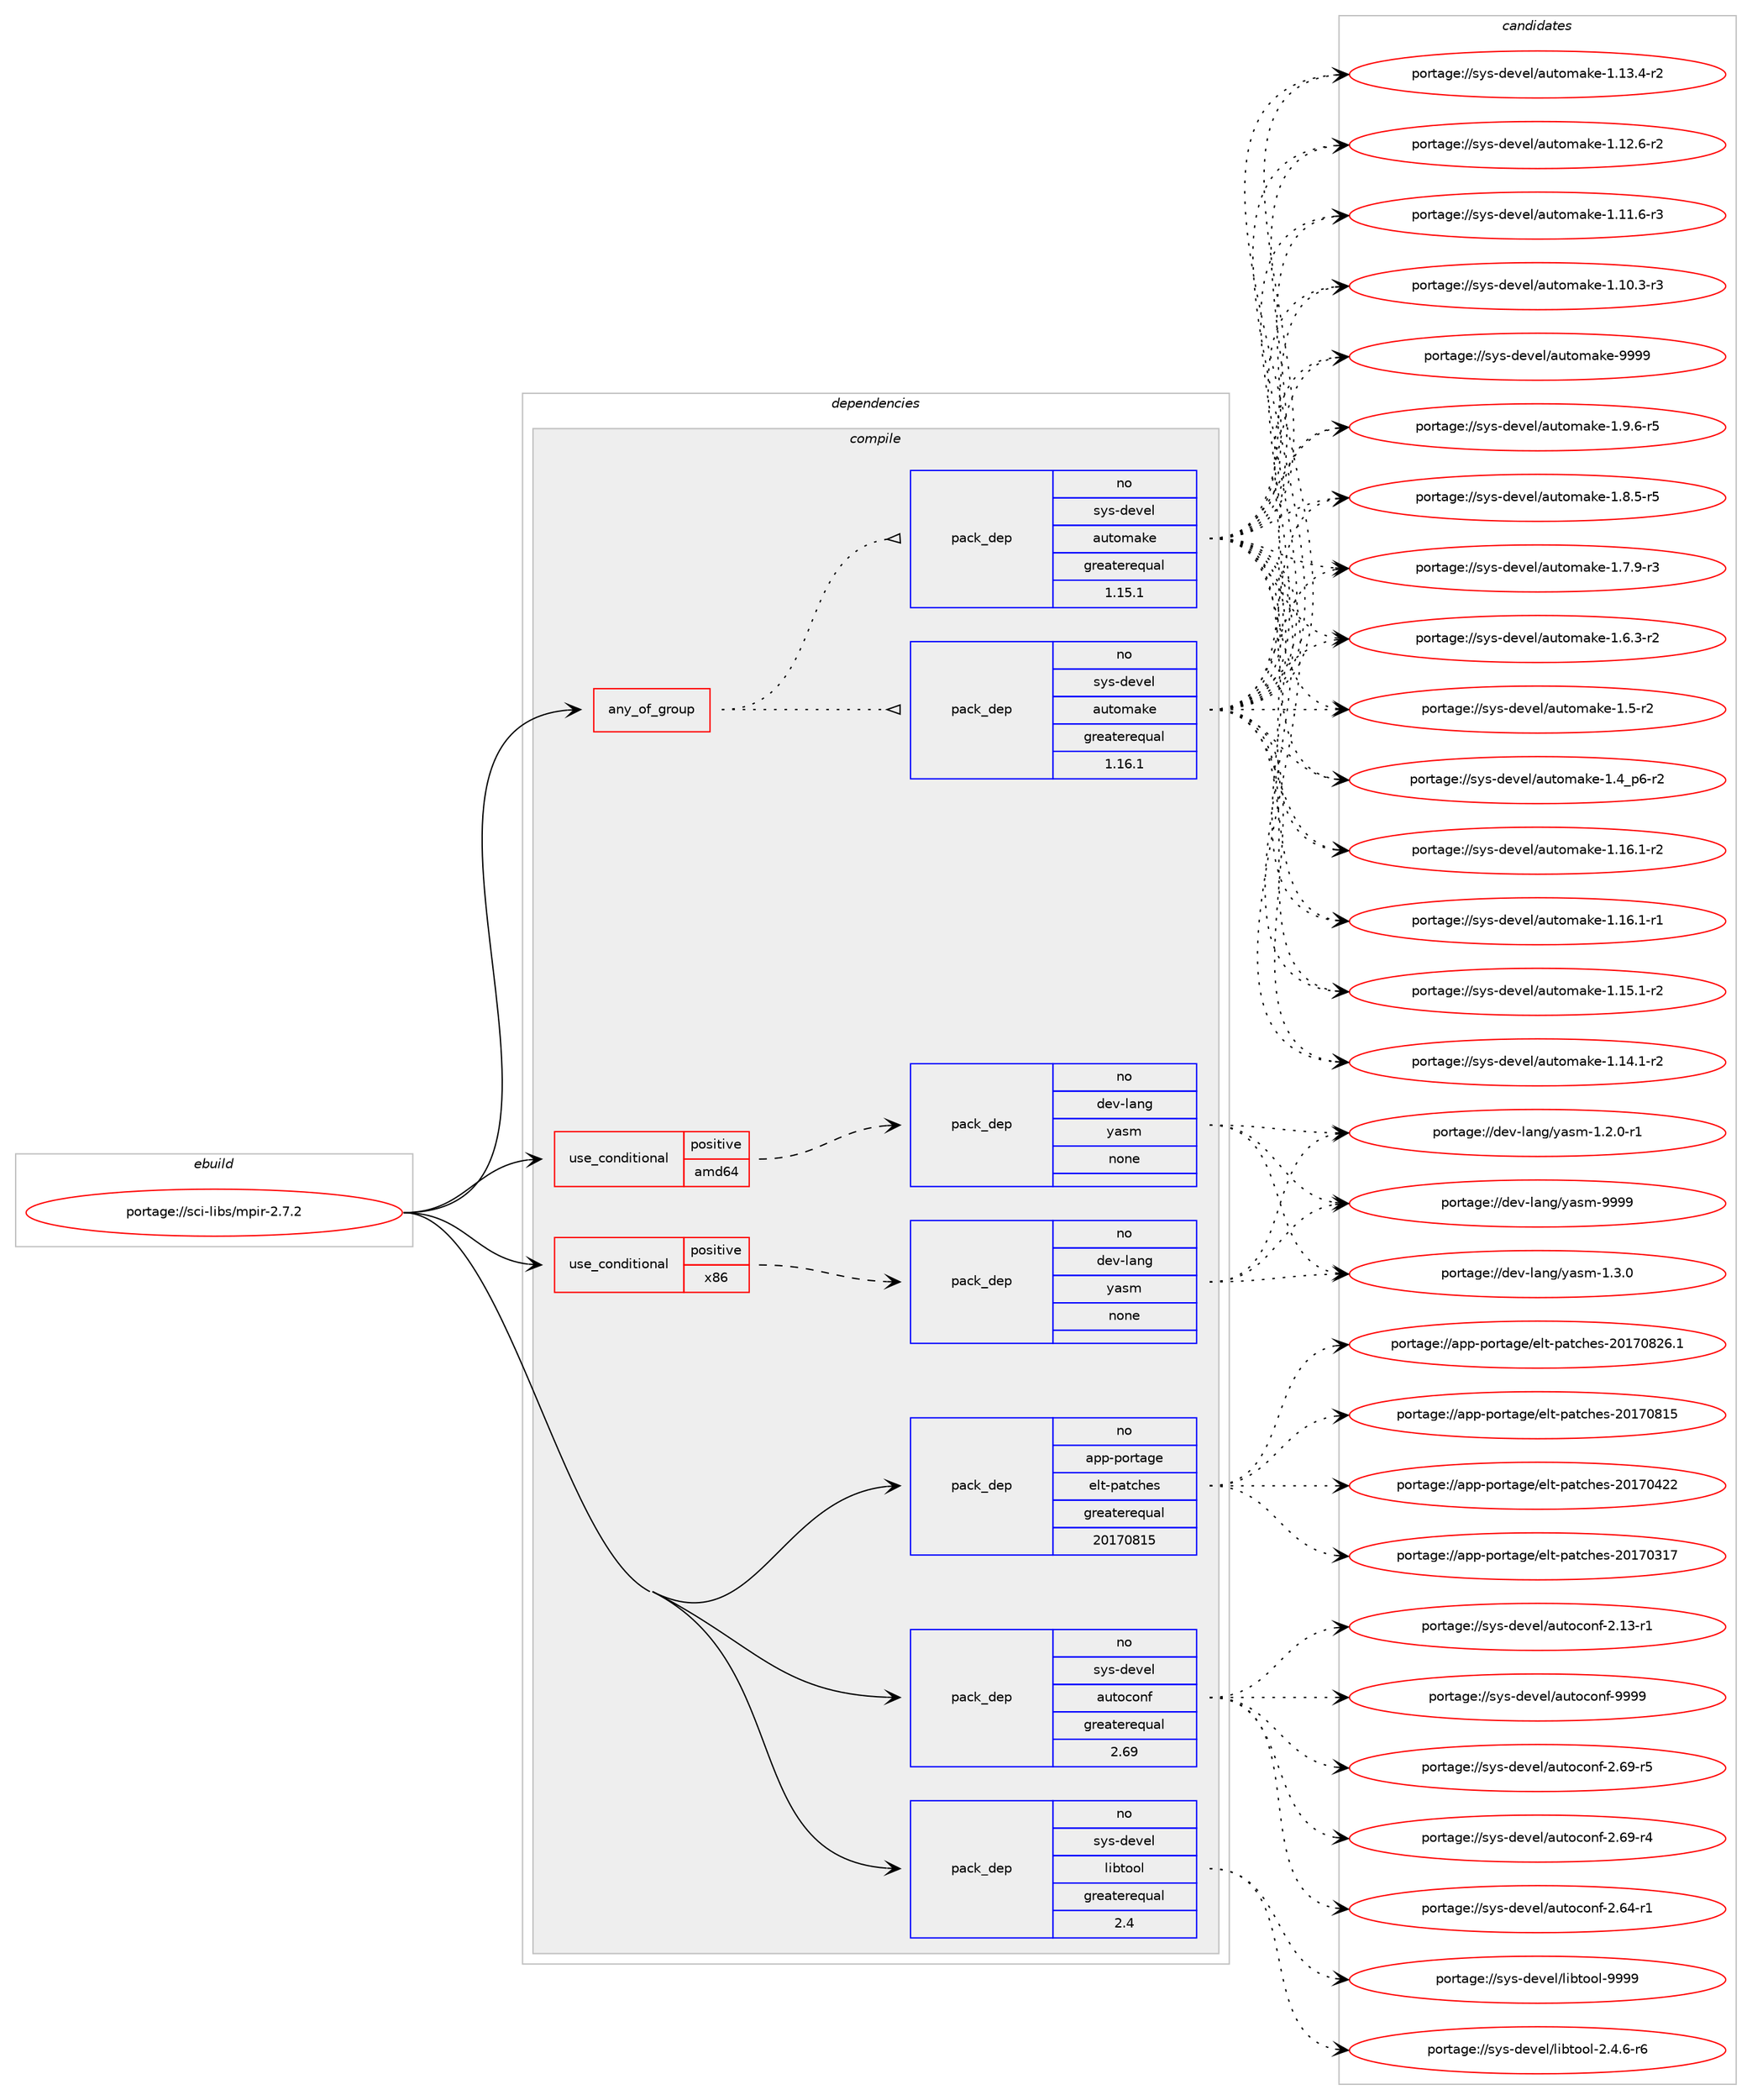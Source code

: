 digraph prolog {

# *************
# Graph options
# *************

newrank=true;
concentrate=true;
compound=true;
graph [rankdir=LR,fontname=Helvetica,fontsize=10,ranksep=1.5];#, ranksep=2.5, nodesep=0.2];
edge  [arrowhead=vee];
node  [fontname=Helvetica,fontsize=10];

# **********
# The ebuild
# **********

subgraph cluster_leftcol {
color=gray;
rank=same;
label=<<i>ebuild</i>>;
id [label="portage://sci-libs/mpir-2.7.2", color=red, width=4, href="../sci-libs/mpir-2.7.2.svg"];
}

# ****************
# The dependencies
# ****************

subgraph cluster_midcol {
color=gray;
label=<<i>dependencies</i>>;
subgraph cluster_compile {
fillcolor="#eeeeee";
style=filled;
label=<<i>compile</i>>;
subgraph any821 {
dependency38609 [label=<<TABLE BORDER="0" CELLBORDER="1" CELLSPACING="0" CELLPADDING="4"><TR><TD CELLPADDING="10">any_of_group</TD></TR></TABLE>>, shape=none, color=red];subgraph pack30746 {
dependency38610 [label=<<TABLE BORDER="0" CELLBORDER="1" CELLSPACING="0" CELLPADDING="4" WIDTH="220"><TR><TD ROWSPAN="6" CELLPADDING="30">pack_dep</TD></TR><TR><TD WIDTH="110">no</TD></TR><TR><TD>sys-devel</TD></TR><TR><TD>automake</TD></TR><TR><TD>greaterequal</TD></TR><TR><TD>1.16.1</TD></TR></TABLE>>, shape=none, color=blue];
}
dependency38609:e -> dependency38610:w [weight=20,style="dotted",arrowhead="oinv"];
subgraph pack30747 {
dependency38611 [label=<<TABLE BORDER="0" CELLBORDER="1" CELLSPACING="0" CELLPADDING="4" WIDTH="220"><TR><TD ROWSPAN="6" CELLPADDING="30">pack_dep</TD></TR><TR><TD WIDTH="110">no</TD></TR><TR><TD>sys-devel</TD></TR><TR><TD>automake</TD></TR><TR><TD>greaterequal</TD></TR><TR><TD>1.15.1</TD></TR></TABLE>>, shape=none, color=blue];
}
dependency38609:e -> dependency38611:w [weight=20,style="dotted",arrowhead="oinv"];
}
id:e -> dependency38609:w [weight=20,style="solid",arrowhead="vee"];
subgraph cond7040 {
dependency38612 [label=<<TABLE BORDER="0" CELLBORDER="1" CELLSPACING="0" CELLPADDING="4"><TR><TD ROWSPAN="3" CELLPADDING="10">use_conditional</TD></TR><TR><TD>positive</TD></TR><TR><TD>amd64</TD></TR></TABLE>>, shape=none, color=red];
subgraph pack30748 {
dependency38613 [label=<<TABLE BORDER="0" CELLBORDER="1" CELLSPACING="0" CELLPADDING="4" WIDTH="220"><TR><TD ROWSPAN="6" CELLPADDING="30">pack_dep</TD></TR><TR><TD WIDTH="110">no</TD></TR><TR><TD>dev-lang</TD></TR><TR><TD>yasm</TD></TR><TR><TD>none</TD></TR><TR><TD></TD></TR></TABLE>>, shape=none, color=blue];
}
dependency38612:e -> dependency38613:w [weight=20,style="dashed",arrowhead="vee"];
}
id:e -> dependency38612:w [weight=20,style="solid",arrowhead="vee"];
subgraph cond7041 {
dependency38614 [label=<<TABLE BORDER="0" CELLBORDER="1" CELLSPACING="0" CELLPADDING="4"><TR><TD ROWSPAN="3" CELLPADDING="10">use_conditional</TD></TR><TR><TD>positive</TD></TR><TR><TD>x86</TD></TR></TABLE>>, shape=none, color=red];
subgraph pack30749 {
dependency38615 [label=<<TABLE BORDER="0" CELLBORDER="1" CELLSPACING="0" CELLPADDING="4" WIDTH="220"><TR><TD ROWSPAN="6" CELLPADDING="30">pack_dep</TD></TR><TR><TD WIDTH="110">no</TD></TR><TR><TD>dev-lang</TD></TR><TR><TD>yasm</TD></TR><TR><TD>none</TD></TR><TR><TD></TD></TR></TABLE>>, shape=none, color=blue];
}
dependency38614:e -> dependency38615:w [weight=20,style="dashed",arrowhead="vee"];
}
id:e -> dependency38614:w [weight=20,style="solid",arrowhead="vee"];
subgraph pack30750 {
dependency38616 [label=<<TABLE BORDER="0" CELLBORDER="1" CELLSPACING="0" CELLPADDING="4" WIDTH="220"><TR><TD ROWSPAN="6" CELLPADDING="30">pack_dep</TD></TR><TR><TD WIDTH="110">no</TD></TR><TR><TD>app-portage</TD></TR><TR><TD>elt-patches</TD></TR><TR><TD>greaterequal</TD></TR><TR><TD>20170815</TD></TR></TABLE>>, shape=none, color=blue];
}
id:e -> dependency38616:w [weight=20,style="solid",arrowhead="vee"];
subgraph pack30751 {
dependency38617 [label=<<TABLE BORDER="0" CELLBORDER="1" CELLSPACING="0" CELLPADDING="4" WIDTH="220"><TR><TD ROWSPAN="6" CELLPADDING="30">pack_dep</TD></TR><TR><TD WIDTH="110">no</TD></TR><TR><TD>sys-devel</TD></TR><TR><TD>autoconf</TD></TR><TR><TD>greaterequal</TD></TR><TR><TD>2.69</TD></TR></TABLE>>, shape=none, color=blue];
}
id:e -> dependency38617:w [weight=20,style="solid",arrowhead="vee"];
subgraph pack30752 {
dependency38618 [label=<<TABLE BORDER="0" CELLBORDER="1" CELLSPACING="0" CELLPADDING="4" WIDTH="220"><TR><TD ROWSPAN="6" CELLPADDING="30">pack_dep</TD></TR><TR><TD WIDTH="110">no</TD></TR><TR><TD>sys-devel</TD></TR><TR><TD>libtool</TD></TR><TR><TD>greaterequal</TD></TR><TR><TD>2.4</TD></TR></TABLE>>, shape=none, color=blue];
}
id:e -> dependency38618:w [weight=20,style="solid",arrowhead="vee"];
}
subgraph cluster_compileandrun {
fillcolor="#eeeeee";
style=filled;
label=<<i>compile and run</i>>;
}
subgraph cluster_run {
fillcolor="#eeeeee";
style=filled;
label=<<i>run</i>>;
}
}

# **************
# The candidates
# **************

subgraph cluster_choices {
rank=same;
color=gray;
label=<<i>candidates</i>>;

subgraph choice30746 {
color=black;
nodesep=1;
choice115121115451001011181011084797117116111109971071014557575757 [label="portage://sys-devel/automake-9999", color=red, width=4,href="../sys-devel/automake-9999.svg"];
choice115121115451001011181011084797117116111109971071014549465746544511453 [label="portage://sys-devel/automake-1.9.6-r5", color=red, width=4,href="../sys-devel/automake-1.9.6-r5.svg"];
choice115121115451001011181011084797117116111109971071014549465646534511453 [label="portage://sys-devel/automake-1.8.5-r5", color=red, width=4,href="../sys-devel/automake-1.8.5-r5.svg"];
choice115121115451001011181011084797117116111109971071014549465546574511451 [label="portage://sys-devel/automake-1.7.9-r3", color=red, width=4,href="../sys-devel/automake-1.7.9-r3.svg"];
choice115121115451001011181011084797117116111109971071014549465446514511450 [label="portage://sys-devel/automake-1.6.3-r2", color=red, width=4,href="../sys-devel/automake-1.6.3-r2.svg"];
choice11512111545100101118101108479711711611110997107101454946534511450 [label="portage://sys-devel/automake-1.5-r2", color=red, width=4,href="../sys-devel/automake-1.5-r2.svg"];
choice115121115451001011181011084797117116111109971071014549465295112544511450 [label="portage://sys-devel/automake-1.4_p6-r2", color=red, width=4,href="../sys-devel/automake-1.4_p6-r2.svg"];
choice11512111545100101118101108479711711611110997107101454946495446494511450 [label="portage://sys-devel/automake-1.16.1-r2", color=red, width=4,href="../sys-devel/automake-1.16.1-r2.svg"];
choice11512111545100101118101108479711711611110997107101454946495446494511449 [label="portage://sys-devel/automake-1.16.1-r1", color=red, width=4,href="../sys-devel/automake-1.16.1-r1.svg"];
choice11512111545100101118101108479711711611110997107101454946495346494511450 [label="portage://sys-devel/automake-1.15.1-r2", color=red, width=4,href="../sys-devel/automake-1.15.1-r2.svg"];
choice11512111545100101118101108479711711611110997107101454946495246494511450 [label="portage://sys-devel/automake-1.14.1-r2", color=red, width=4,href="../sys-devel/automake-1.14.1-r2.svg"];
choice11512111545100101118101108479711711611110997107101454946495146524511450 [label="portage://sys-devel/automake-1.13.4-r2", color=red, width=4,href="../sys-devel/automake-1.13.4-r2.svg"];
choice11512111545100101118101108479711711611110997107101454946495046544511450 [label="portage://sys-devel/automake-1.12.6-r2", color=red, width=4,href="../sys-devel/automake-1.12.6-r2.svg"];
choice11512111545100101118101108479711711611110997107101454946494946544511451 [label="portage://sys-devel/automake-1.11.6-r3", color=red, width=4,href="../sys-devel/automake-1.11.6-r3.svg"];
choice11512111545100101118101108479711711611110997107101454946494846514511451 [label="portage://sys-devel/automake-1.10.3-r3", color=red, width=4,href="../sys-devel/automake-1.10.3-r3.svg"];
dependency38610:e -> choice115121115451001011181011084797117116111109971071014557575757:w [style=dotted,weight="100"];
dependency38610:e -> choice115121115451001011181011084797117116111109971071014549465746544511453:w [style=dotted,weight="100"];
dependency38610:e -> choice115121115451001011181011084797117116111109971071014549465646534511453:w [style=dotted,weight="100"];
dependency38610:e -> choice115121115451001011181011084797117116111109971071014549465546574511451:w [style=dotted,weight="100"];
dependency38610:e -> choice115121115451001011181011084797117116111109971071014549465446514511450:w [style=dotted,weight="100"];
dependency38610:e -> choice11512111545100101118101108479711711611110997107101454946534511450:w [style=dotted,weight="100"];
dependency38610:e -> choice115121115451001011181011084797117116111109971071014549465295112544511450:w [style=dotted,weight="100"];
dependency38610:e -> choice11512111545100101118101108479711711611110997107101454946495446494511450:w [style=dotted,weight="100"];
dependency38610:e -> choice11512111545100101118101108479711711611110997107101454946495446494511449:w [style=dotted,weight="100"];
dependency38610:e -> choice11512111545100101118101108479711711611110997107101454946495346494511450:w [style=dotted,weight="100"];
dependency38610:e -> choice11512111545100101118101108479711711611110997107101454946495246494511450:w [style=dotted,weight="100"];
dependency38610:e -> choice11512111545100101118101108479711711611110997107101454946495146524511450:w [style=dotted,weight="100"];
dependency38610:e -> choice11512111545100101118101108479711711611110997107101454946495046544511450:w [style=dotted,weight="100"];
dependency38610:e -> choice11512111545100101118101108479711711611110997107101454946494946544511451:w [style=dotted,weight="100"];
dependency38610:e -> choice11512111545100101118101108479711711611110997107101454946494846514511451:w [style=dotted,weight="100"];
}
subgraph choice30747 {
color=black;
nodesep=1;
choice115121115451001011181011084797117116111109971071014557575757 [label="portage://sys-devel/automake-9999", color=red, width=4,href="../sys-devel/automake-9999.svg"];
choice115121115451001011181011084797117116111109971071014549465746544511453 [label="portage://sys-devel/automake-1.9.6-r5", color=red, width=4,href="../sys-devel/automake-1.9.6-r5.svg"];
choice115121115451001011181011084797117116111109971071014549465646534511453 [label="portage://sys-devel/automake-1.8.5-r5", color=red, width=4,href="../sys-devel/automake-1.8.5-r5.svg"];
choice115121115451001011181011084797117116111109971071014549465546574511451 [label="portage://sys-devel/automake-1.7.9-r3", color=red, width=4,href="../sys-devel/automake-1.7.9-r3.svg"];
choice115121115451001011181011084797117116111109971071014549465446514511450 [label="portage://sys-devel/automake-1.6.3-r2", color=red, width=4,href="../sys-devel/automake-1.6.3-r2.svg"];
choice11512111545100101118101108479711711611110997107101454946534511450 [label="portage://sys-devel/automake-1.5-r2", color=red, width=4,href="../sys-devel/automake-1.5-r2.svg"];
choice115121115451001011181011084797117116111109971071014549465295112544511450 [label="portage://sys-devel/automake-1.4_p6-r2", color=red, width=4,href="../sys-devel/automake-1.4_p6-r2.svg"];
choice11512111545100101118101108479711711611110997107101454946495446494511450 [label="portage://sys-devel/automake-1.16.1-r2", color=red, width=4,href="../sys-devel/automake-1.16.1-r2.svg"];
choice11512111545100101118101108479711711611110997107101454946495446494511449 [label="portage://sys-devel/automake-1.16.1-r1", color=red, width=4,href="../sys-devel/automake-1.16.1-r1.svg"];
choice11512111545100101118101108479711711611110997107101454946495346494511450 [label="portage://sys-devel/automake-1.15.1-r2", color=red, width=4,href="../sys-devel/automake-1.15.1-r2.svg"];
choice11512111545100101118101108479711711611110997107101454946495246494511450 [label="portage://sys-devel/automake-1.14.1-r2", color=red, width=4,href="../sys-devel/automake-1.14.1-r2.svg"];
choice11512111545100101118101108479711711611110997107101454946495146524511450 [label="portage://sys-devel/automake-1.13.4-r2", color=red, width=4,href="../sys-devel/automake-1.13.4-r2.svg"];
choice11512111545100101118101108479711711611110997107101454946495046544511450 [label="portage://sys-devel/automake-1.12.6-r2", color=red, width=4,href="../sys-devel/automake-1.12.6-r2.svg"];
choice11512111545100101118101108479711711611110997107101454946494946544511451 [label="portage://sys-devel/automake-1.11.6-r3", color=red, width=4,href="../sys-devel/automake-1.11.6-r3.svg"];
choice11512111545100101118101108479711711611110997107101454946494846514511451 [label="portage://sys-devel/automake-1.10.3-r3", color=red, width=4,href="../sys-devel/automake-1.10.3-r3.svg"];
dependency38611:e -> choice115121115451001011181011084797117116111109971071014557575757:w [style=dotted,weight="100"];
dependency38611:e -> choice115121115451001011181011084797117116111109971071014549465746544511453:w [style=dotted,weight="100"];
dependency38611:e -> choice115121115451001011181011084797117116111109971071014549465646534511453:w [style=dotted,weight="100"];
dependency38611:e -> choice115121115451001011181011084797117116111109971071014549465546574511451:w [style=dotted,weight="100"];
dependency38611:e -> choice115121115451001011181011084797117116111109971071014549465446514511450:w [style=dotted,weight="100"];
dependency38611:e -> choice11512111545100101118101108479711711611110997107101454946534511450:w [style=dotted,weight="100"];
dependency38611:e -> choice115121115451001011181011084797117116111109971071014549465295112544511450:w [style=dotted,weight="100"];
dependency38611:e -> choice11512111545100101118101108479711711611110997107101454946495446494511450:w [style=dotted,weight="100"];
dependency38611:e -> choice11512111545100101118101108479711711611110997107101454946495446494511449:w [style=dotted,weight="100"];
dependency38611:e -> choice11512111545100101118101108479711711611110997107101454946495346494511450:w [style=dotted,weight="100"];
dependency38611:e -> choice11512111545100101118101108479711711611110997107101454946495246494511450:w [style=dotted,weight="100"];
dependency38611:e -> choice11512111545100101118101108479711711611110997107101454946495146524511450:w [style=dotted,weight="100"];
dependency38611:e -> choice11512111545100101118101108479711711611110997107101454946495046544511450:w [style=dotted,weight="100"];
dependency38611:e -> choice11512111545100101118101108479711711611110997107101454946494946544511451:w [style=dotted,weight="100"];
dependency38611:e -> choice11512111545100101118101108479711711611110997107101454946494846514511451:w [style=dotted,weight="100"];
}
subgraph choice30748 {
color=black;
nodesep=1;
choice100101118451089711010347121971151094557575757 [label="portage://dev-lang/yasm-9999", color=red, width=4,href="../dev-lang/yasm-9999.svg"];
choice10010111845108971101034712197115109454946514648 [label="portage://dev-lang/yasm-1.3.0", color=red, width=4,href="../dev-lang/yasm-1.3.0.svg"];
choice100101118451089711010347121971151094549465046484511449 [label="portage://dev-lang/yasm-1.2.0-r1", color=red, width=4,href="../dev-lang/yasm-1.2.0-r1.svg"];
dependency38613:e -> choice100101118451089711010347121971151094557575757:w [style=dotted,weight="100"];
dependency38613:e -> choice10010111845108971101034712197115109454946514648:w [style=dotted,weight="100"];
dependency38613:e -> choice100101118451089711010347121971151094549465046484511449:w [style=dotted,weight="100"];
}
subgraph choice30749 {
color=black;
nodesep=1;
choice100101118451089711010347121971151094557575757 [label="portage://dev-lang/yasm-9999", color=red, width=4,href="../dev-lang/yasm-9999.svg"];
choice10010111845108971101034712197115109454946514648 [label="portage://dev-lang/yasm-1.3.0", color=red, width=4,href="../dev-lang/yasm-1.3.0.svg"];
choice100101118451089711010347121971151094549465046484511449 [label="portage://dev-lang/yasm-1.2.0-r1", color=red, width=4,href="../dev-lang/yasm-1.2.0-r1.svg"];
dependency38615:e -> choice100101118451089711010347121971151094557575757:w [style=dotted,weight="100"];
dependency38615:e -> choice10010111845108971101034712197115109454946514648:w [style=dotted,weight="100"];
dependency38615:e -> choice100101118451089711010347121971151094549465046484511449:w [style=dotted,weight="100"];
}
subgraph choice30750 {
color=black;
nodesep=1;
choice971121124511211111411697103101471011081164511297116991041011154550484955485650544649 [label="portage://app-portage/elt-patches-20170826.1", color=red, width=4,href="../app-portage/elt-patches-20170826.1.svg"];
choice97112112451121111141169710310147101108116451129711699104101115455048495548564953 [label="portage://app-portage/elt-patches-20170815", color=red, width=4,href="../app-portage/elt-patches-20170815.svg"];
choice97112112451121111141169710310147101108116451129711699104101115455048495548525050 [label="portage://app-portage/elt-patches-20170422", color=red, width=4,href="../app-portage/elt-patches-20170422.svg"];
choice97112112451121111141169710310147101108116451129711699104101115455048495548514955 [label="portage://app-portage/elt-patches-20170317", color=red, width=4,href="../app-portage/elt-patches-20170317.svg"];
dependency38616:e -> choice971121124511211111411697103101471011081164511297116991041011154550484955485650544649:w [style=dotted,weight="100"];
dependency38616:e -> choice97112112451121111141169710310147101108116451129711699104101115455048495548564953:w [style=dotted,weight="100"];
dependency38616:e -> choice97112112451121111141169710310147101108116451129711699104101115455048495548525050:w [style=dotted,weight="100"];
dependency38616:e -> choice97112112451121111141169710310147101108116451129711699104101115455048495548514955:w [style=dotted,weight="100"];
}
subgraph choice30751 {
color=black;
nodesep=1;
choice115121115451001011181011084797117116111991111101024557575757 [label="portage://sys-devel/autoconf-9999", color=red, width=4,href="../sys-devel/autoconf-9999.svg"];
choice1151211154510010111810110847971171161119911111010245504654574511453 [label="portage://sys-devel/autoconf-2.69-r5", color=red, width=4,href="../sys-devel/autoconf-2.69-r5.svg"];
choice1151211154510010111810110847971171161119911111010245504654574511452 [label="portage://sys-devel/autoconf-2.69-r4", color=red, width=4,href="../sys-devel/autoconf-2.69-r4.svg"];
choice1151211154510010111810110847971171161119911111010245504654524511449 [label="portage://sys-devel/autoconf-2.64-r1", color=red, width=4,href="../sys-devel/autoconf-2.64-r1.svg"];
choice1151211154510010111810110847971171161119911111010245504649514511449 [label="portage://sys-devel/autoconf-2.13-r1", color=red, width=4,href="../sys-devel/autoconf-2.13-r1.svg"];
dependency38617:e -> choice115121115451001011181011084797117116111991111101024557575757:w [style=dotted,weight="100"];
dependency38617:e -> choice1151211154510010111810110847971171161119911111010245504654574511453:w [style=dotted,weight="100"];
dependency38617:e -> choice1151211154510010111810110847971171161119911111010245504654574511452:w [style=dotted,weight="100"];
dependency38617:e -> choice1151211154510010111810110847971171161119911111010245504654524511449:w [style=dotted,weight="100"];
dependency38617:e -> choice1151211154510010111810110847971171161119911111010245504649514511449:w [style=dotted,weight="100"];
}
subgraph choice30752 {
color=black;
nodesep=1;
choice1151211154510010111810110847108105981161111111084557575757 [label="portage://sys-devel/libtool-9999", color=red, width=4,href="../sys-devel/libtool-9999.svg"];
choice1151211154510010111810110847108105981161111111084550465246544511454 [label="portage://sys-devel/libtool-2.4.6-r6", color=red, width=4,href="../sys-devel/libtool-2.4.6-r6.svg"];
dependency38618:e -> choice1151211154510010111810110847108105981161111111084557575757:w [style=dotted,weight="100"];
dependency38618:e -> choice1151211154510010111810110847108105981161111111084550465246544511454:w [style=dotted,weight="100"];
}
}

}
